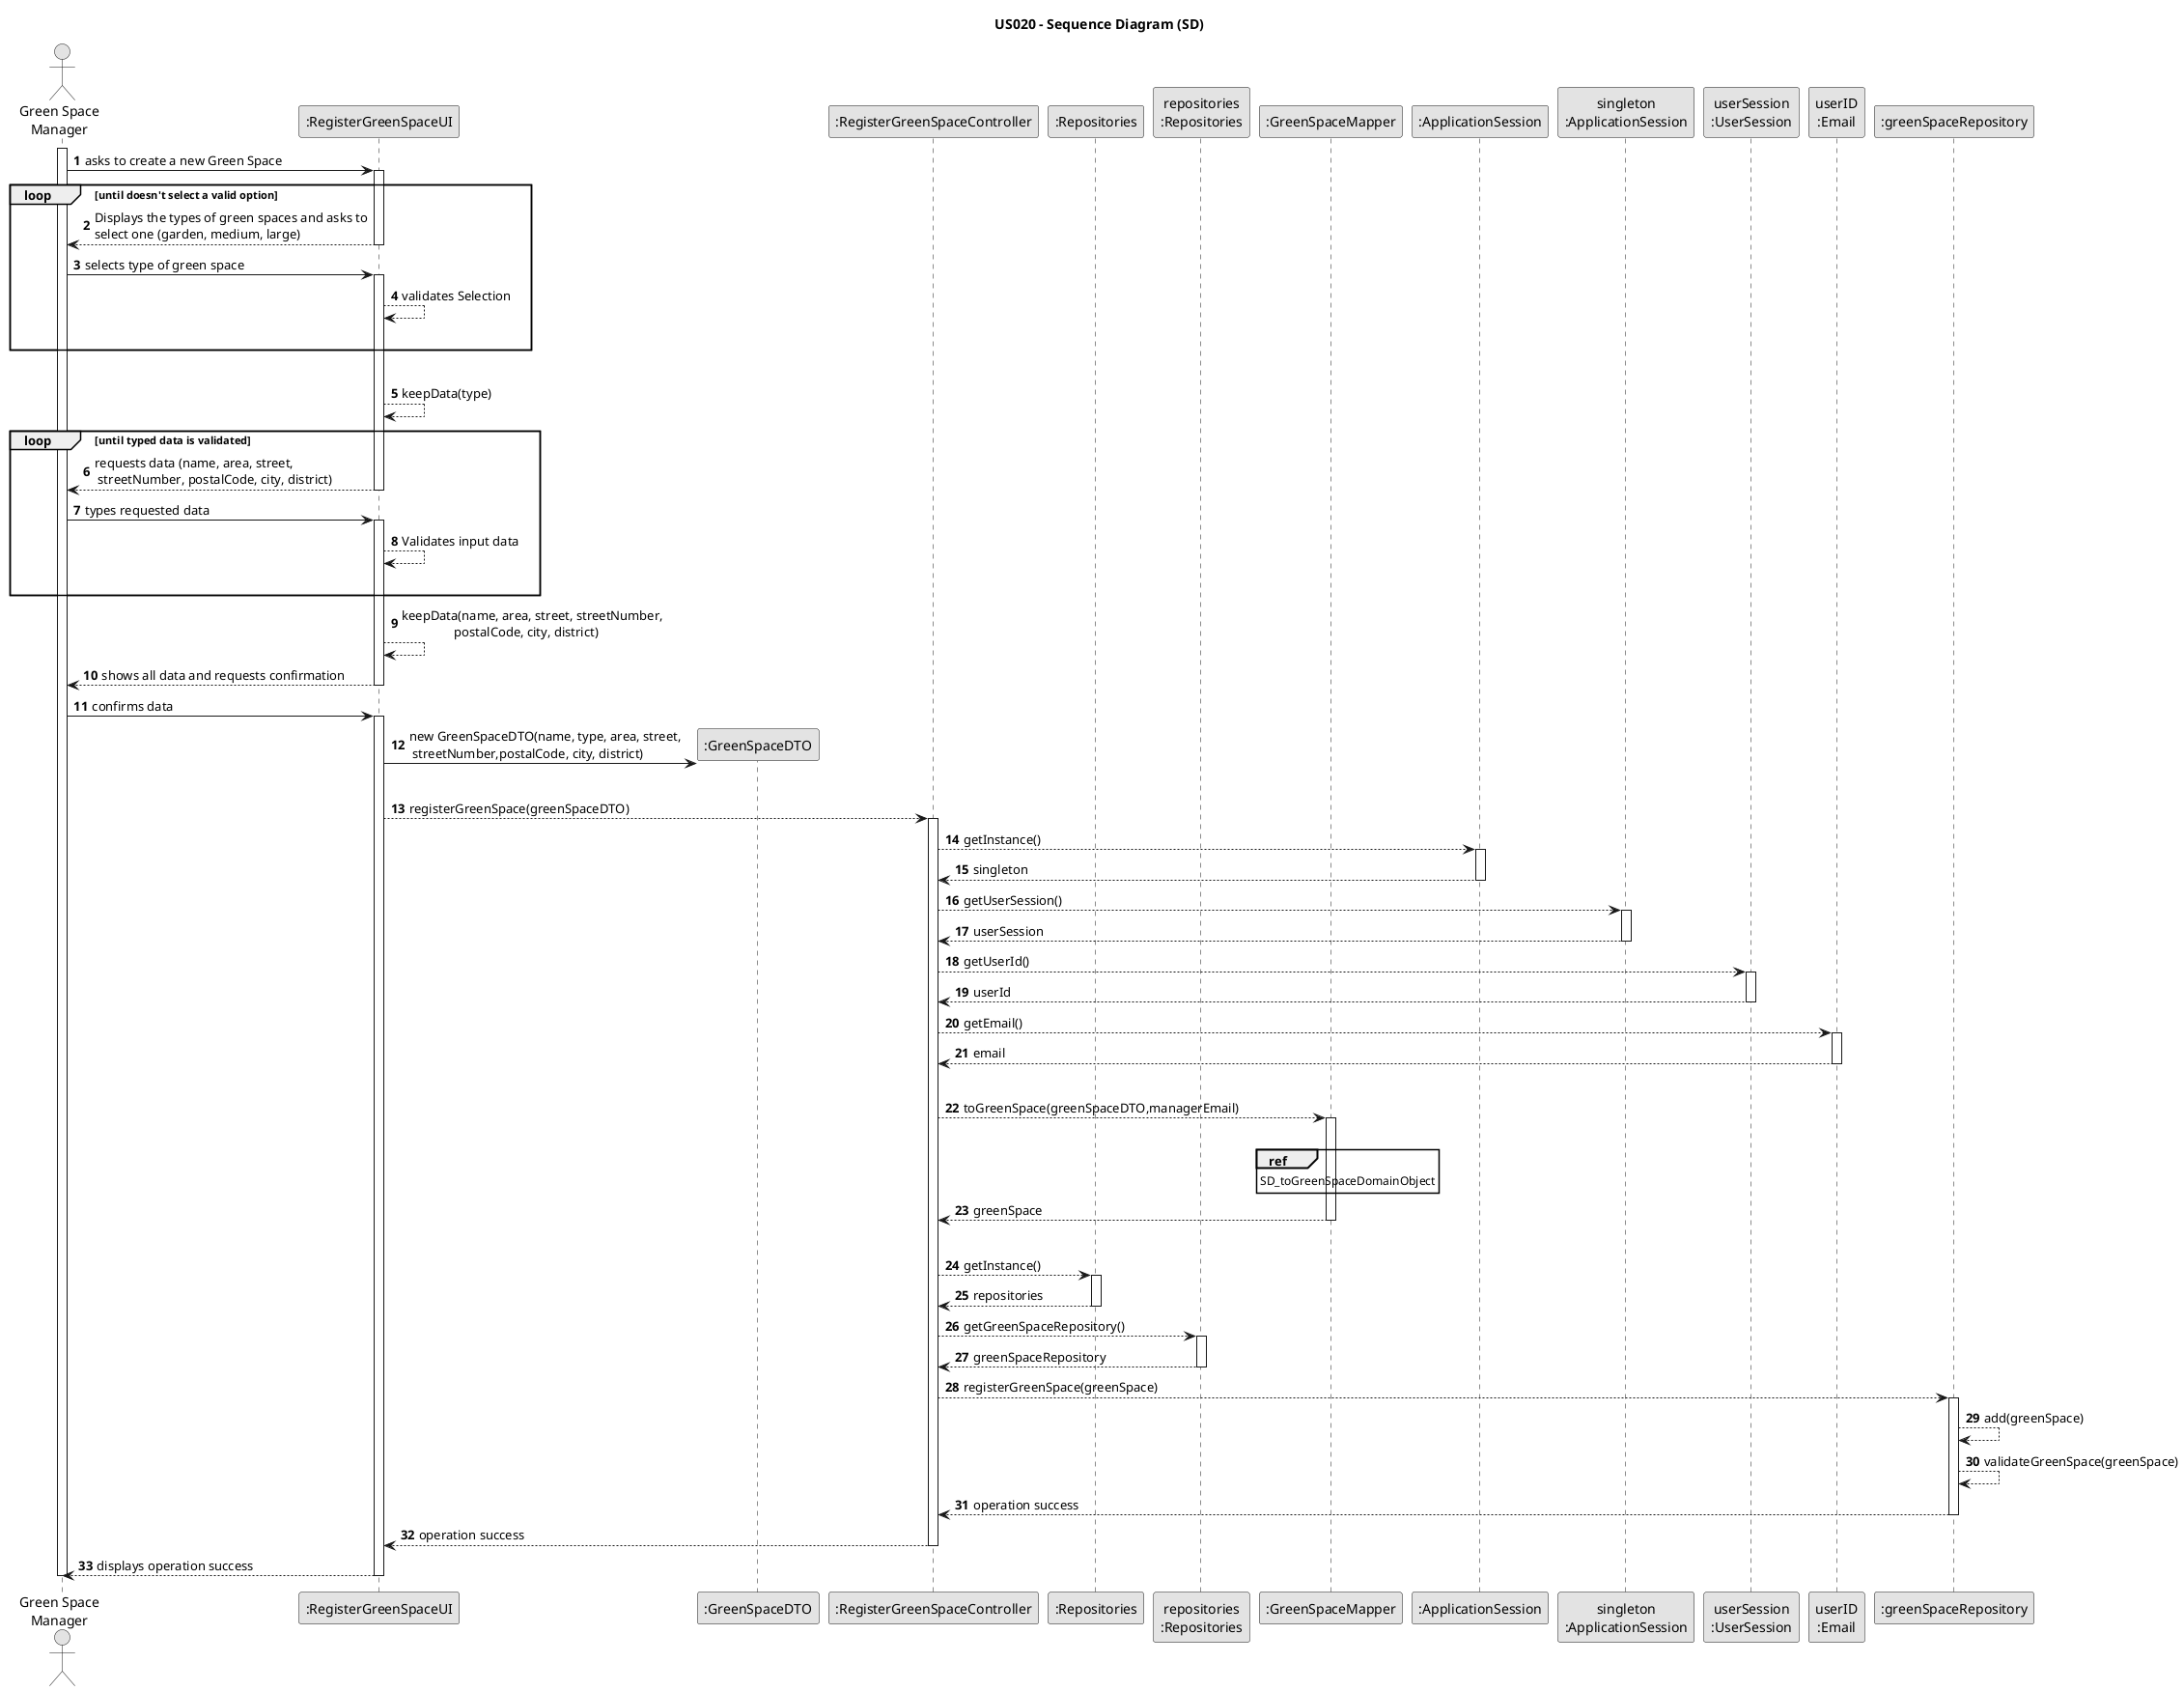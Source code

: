 @startuml
skinparam monochrome true
skinparam packageStyle rectangle
skinparam shadowing false

title US020 - Sequence Diagram (SD)

autonumber

actor "Green Space\nManager" as GSM
participant ":RegisterGreenSpaceUI" as UI
participant ":GreenSpaceDTO" as DTO
participant ":RegisterGreenSpaceController" as CTRL
participant ":Repositories" as REPO
participant "repositories\n:Repositories" as REPOInstance
participant ":GreenSpaceMapper" as Mapper
participant ":ApplicationSession" as APP
participant "singleton\n:ApplicationSession" as APPSingleton
participant "userSession\n:UserSession" as UserSession
participant "userID\n:Email" as Email
participant ":greenSpaceRepository" as GSRepo

activate GSM

    GSM -> UI : asks to create a new Green Space
    activate UI
    loop until doesn't select a valid option
UI --> GSM : Displays the types of green spaces and asks to\nselect one (garden, medium, large)
    deactivate UI

    GSM -> UI : selects type of green space
    activate UI
    UI --> UI: validates Selection
                    |||
                    end
                    |||
        UI --> UI : keepData(type)


loop until typed data is validated
        UI --> GSM : requests data (name, area, street,\n streetNumber, postalCode, city, district)
    deactivate UI

    GSM -> UI : types requested data

    activate UI
    UI --> UI: Validates input data
    |||
end loop
        UI --> UI : keepData(name, area, street, streetNumber,\n                postalCode, city, district)
        UI --> GSM : shows all data and requests confirmation
    deactivate UI

    GSM -> UI : confirms data
    activate UI

        UI -> DTO** : new GreenSpaceDTO(name, type, area, street,\n streetNumber,postalCode, city, district)

|||
        UI --> CTRL : registerGreenSpace(greenSpaceDTO)
        activate CTRL



            CTRL --> APP : getInstance()
            activate APP

                APP --> CTRL : singleton
            deactivate APP

            CTRL --> APPSingleton : getUserSession()
            activate APPSingleton

                APPSingleton --> CTRL : userSession
            deactivate APPSingleton

            CTRL --> UserSession : getUserId()
            activate UserSession

                UserSession --> CTRL : userId
            deactivate UserSession

            CTRL --> Email : getEmail()
            activate Email

                Email --> CTRL : email
            deactivate Email
            |||


            CTRL --> Mapper : toGreenSpace(greenSpaceDTO,managerEmail)
            |||
            activate Mapper
                ref over Mapper
                SD_toGreenSpaceDomainObject
                end ref

                Mapper --> CTRL : greenSpace

            deactivate Mapper

            |||
            CTRL --> REPO : getInstance()
                        activate REPO

                            REPO --> CTRL : repositories
                        deactivate REPO

                        CTRL --> REPOInstance : getGreenSpaceRepository()
                        activate REPOInstance

                            REPOInstance --> CTRL : greenSpaceRepository
                        deactivate REPOInstance

            CTRL --> GSRepo : registerGreenSpace(greenSpace)
            activate GSRepo

                GSRepo --> GSRepo : add(greenSpace)
                GSRepo --> GSRepo : validateGreenSpace(greenSpace)
                GSRepo --> CTRL : operation success
            deactivate GSRepo


            CTRL --> UI : operation success
        deactivate CTRL

        UI --> GSM : displays operation success
        deactivate UI
    deactivate GSM

@enduml
